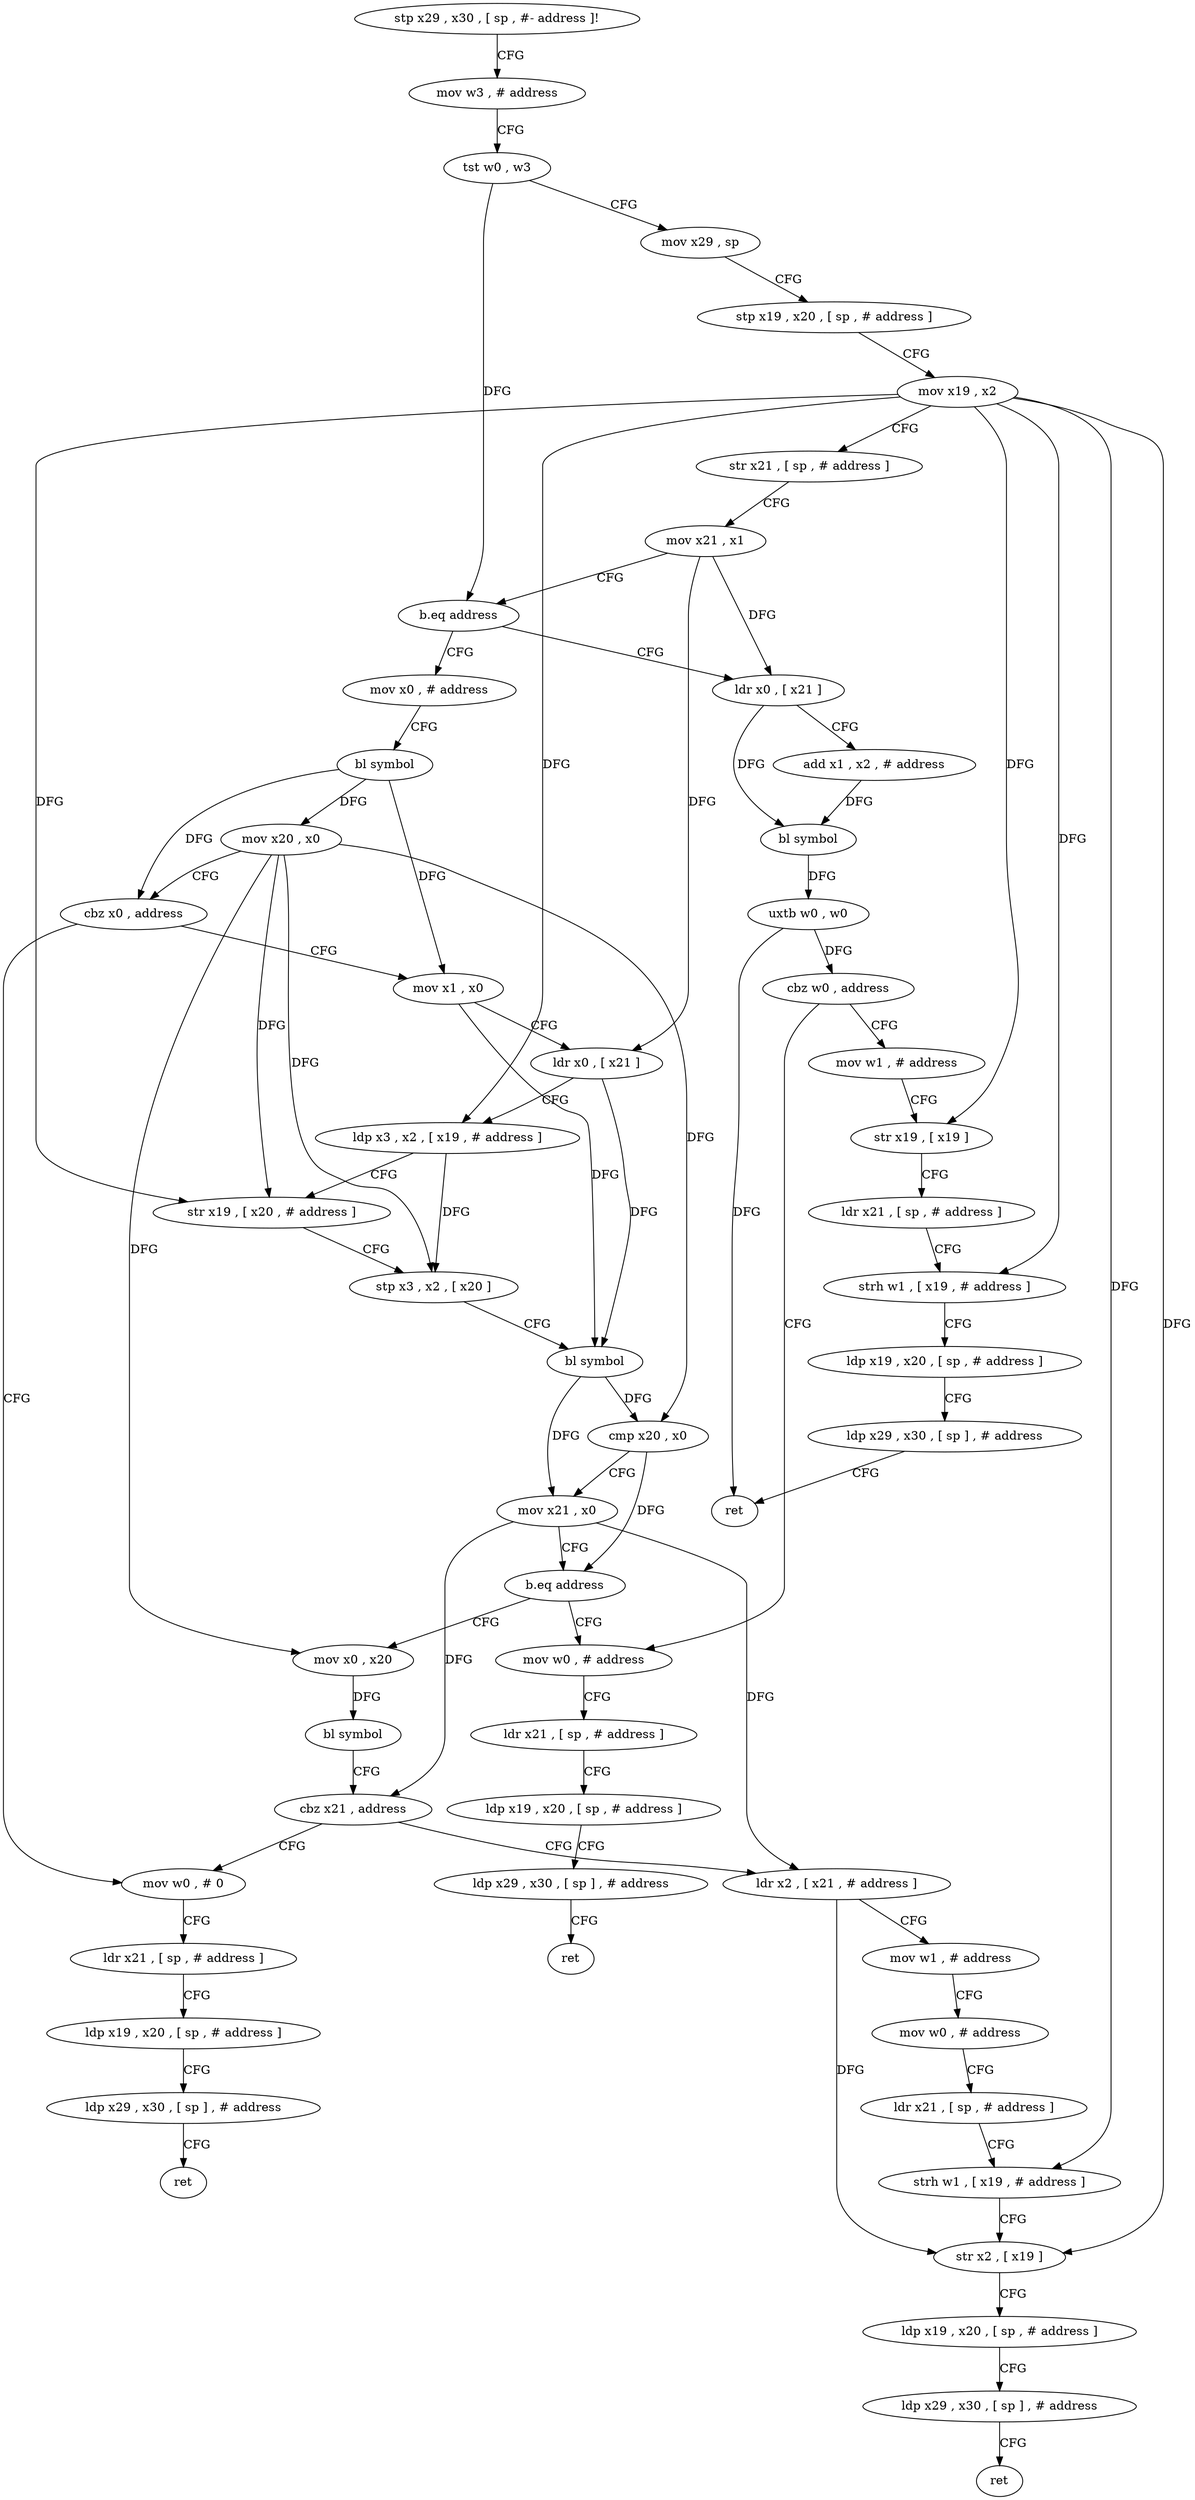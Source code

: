 digraph "func" {
"4276072" [label = "stp x29 , x30 , [ sp , #- address ]!" ]
"4276076" [label = "mov w3 , # address" ]
"4276080" [label = "tst w0 , w3" ]
"4276084" [label = "mov x29 , sp" ]
"4276088" [label = "stp x19 , x20 , [ sp , # address ]" ]
"4276092" [label = "mov x19 , x2" ]
"4276096" [label = "str x21 , [ sp , # address ]" ]
"4276100" [label = "mov x21 , x1" ]
"4276104" [label = "b.eq address" ]
"4276208" [label = "ldr x0 , [ x21 ]" ]
"4276108" [label = "mov x0 , # address" ]
"4276212" [label = "add x1 , x2 , # address" ]
"4276216" [label = "bl symbol" ]
"4276220" [label = "uxtb w0 , w0" ]
"4276224" [label = "cbz w0 , address" ]
"4276256" [label = "mov w0 , # address" ]
"4276228" [label = "mov w1 , # address" ]
"4276112" [label = "bl symbol" ]
"4276116" [label = "mov x20 , x0" ]
"4276120" [label = "cbz x0 , address" ]
"4276280" [label = "mov w0 , # 0" ]
"4276124" [label = "mov x1 , x0" ]
"4276260" [label = "ldr x21 , [ sp , # address ]" ]
"4276264" [label = "ldp x19 , x20 , [ sp , # address ]" ]
"4276268" [label = "ldp x29 , x30 , [ sp ] , # address" ]
"4276272" [label = "ret" ]
"4276232" [label = "str x19 , [ x19 ]" ]
"4276236" [label = "ldr x21 , [ sp , # address ]" ]
"4276240" [label = "strh w1 , [ x19 , # address ]" ]
"4276244" [label = "ldp x19 , x20 , [ sp , # address ]" ]
"4276248" [label = "ldp x29 , x30 , [ sp ] , # address" ]
"4276252" [label = "ret" ]
"4276284" [label = "ldr x21 , [ sp , # address ]" ]
"4276288" [label = "ldp x19 , x20 , [ sp , # address ]" ]
"4276292" [label = "ldp x29 , x30 , [ sp ] , # address" ]
"4276296" [label = "ret" ]
"4276128" [label = "ldr x0 , [ x21 ]" ]
"4276132" [label = "ldp x3 , x2 , [ x19 , # address ]" ]
"4276136" [label = "str x19 , [ x20 , # address ]" ]
"4276140" [label = "stp x3 , x2 , [ x20 ]" ]
"4276144" [label = "bl symbol" ]
"4276148" [label = "cmp x20 , x0" ]
"4276152" [label = "mov x21 , x0" ]
"4276156" [label = "b.eq address" ]
"4276160" [label = "mov x0 , x20" ]
"4276164" [label = "bl symbol" ]
"4276168" [label = "cbz x21 , address" ]
"4276172" [label = "ldr x2 , [ x21 , # address ]" ]
"4276176" [label = "mov w1 , # address" ]
"4276180" [label = "mov w0 , # address" ]
"4276184" [label = "ldr x21 , [ sp , # address ]" ]
"4276188" [label = "strh w1 , [ x19 , # address ]" ]
"4276192" [label = "str x2 , [ x19 ]" ]
"4276196" [label = "ldp x19 , x20 , [ sp , # address ]" ]
"4276200" [label = "ldp x29 , x30 , [ sp ] , # address" ]
"4276204" [label = "ret" ]
"4276072" -> "4276076" [ label = "CFG" ]
"4276076" -> "4276080" [ label = "CFG" ]
"4276080" -> "4276084" [ label = "CFG" ]
"4276080" -> "4276104" [ label = "DFG" ]
"4276084" -> "4276088" [ label = "CFG" ]
"4276088" -> "4276092" [ label = "CFG" ]
"4276092" -> "4276096" [ label = "CFG" ]
"4276092" -> "4276232" [ label = "DFG" ]
"4276092" -> "4276240" [ label = "DFG" ]
"4276092" -> "4276132" [ label = "DFG" ]
"4276092" -> "4276136" [ label = "DFG" ]
"4276092" -> "4276188" [ label = "DFG" ]
"4276092" -> "4276192" [ label = "DFG" ]
"4276096" -> "4276100" [ label = "CFG" ]
"4276100" -> "4276104" [ label = "CFG" ]
"4276100" -> "4276208" [ label = "DFG" ]
"4276100" -> "4276128" [ label = "DFG" ]
"4276104" -> "4276208" [ label = "CFG" ]
"4276104" -> "4276108" [ label = "CFG" ]
"4276208" -> "4276212" [ label = "CFG" ]
"4276208" -> "4276216" [ label = "DFG" ]
"4276108" -> "4276112" [ label = "CFG" ]
"4276212" -> "4276216" [ label = "DFG" ]
"4276216" -> "4276220" [ label = "DFG" ]
"4276220" -> "4276224" [ label = "DFG" ]
"4276220" -> "4276252" [ label = "DFG" ]
"4276224" -> "4276256" [ label = "CFG" ]
"4276224" -> "4276228" [ label = "CFG" ]
"4276256" -> "4276260" [ label = "CFG" ]
"4276228" -> "4276232" [ label = "CFG" ]
"4276112" -> "4276116" [ label = "DFG" ]
"4276112" -> "4276120" [ label = "DFG" ]
"4276112" -> "4276124" [ label = "DFG" ]
"4276116" -> "4276120" [ label = "CFG" ]
"4276116" -> "4276136" [ label = "DFG" ]
"4276116" -> "4276140" [ label = "DFG" ]
"4276116" -> "4276148" [ label = "DFG" ]
"4276116" -> "4276160" [ label = "DFG" ]
"4276120" -> "4276280" [ label = "CFG" ]
"4276120" -> "4276124" [ label = "CFG" ]
"4276280" -> "4276284" [ label = "CFG" ]
"4276124" -> "4276128" [ label = "CFG" ]
"4276124" -> "4276144" [ label = "DFG" ]
"4276260" -> "4276264" [ label = "CFG" ]
"4276264" -> "4276268" [ label = "CFG" ]
"4276268" -> "4276272" [ label = "CFG" ]
"4276232" -> "4276236" [ label = "CFG" ]
"4276236" -> "4276240" [ label = "CFG" ]
"4276240" -> "4276244" [ label = "CFG" ]
"4276244" -> "4276248" [ label = "CFG" ]
"4276248" -> "4276252" [ label = "CFG" ]
"4276284" -> "4276288" [ label = "CFG" ]
"4276288" -> "4276292" [ label = "CFG" ]
"4276292" -> "4276296" [ label = "CFG" ]
"4276128" -> "4276132" [ label = "CFG" ]
"4276128" -> "4276144" [ label = "DFG" ]
"4276132" -> "4276136" [ label = "CFG" ]
"4276132" -> "4276140" [ label = "DFG" ]
"4276136" -> "4276140" [ label = "CFG" ]
"4276140" -> "4276144" [ label = "CFG" ]
"4276144" -> "4276148" [ label = "DFG" ]
"4276144" -> "4276152" [ label = "DFG" ]
"4276148" -> "4276152" [ label = "CFG" ]
"4276148" -> "4276156" [ label = "DFG" ]
"4276152" -> "4276156" [ label = "CFG" ]
"4276152" -> "4276168" [ label = "DFG" ]
"4276152" -> "4276172" [ label = "DFG" ]
"4276156" -> "4276256" [ label = "CFG" ]
"4276156" -> "4276160" [ label = "CFG" ]
"4276160" -> "4276164" [ label = "DFG" ]
"4276164" -> "4276168" [ label = "CFG" ]
"4276168" -> "4276280" [ label = "CFG" ]
"4276168" -> "4276172" [ label = "CFG" ]
"4276172" -> "4276176" [ label = "CFG" ]
"4276172" -> "4276192" [ label = "DFG" ]
"4276176" -> "4276180" [ label = "CFG" ]
"4276180" -> "4276184" [ label = "CFG" ]
"4276184" -> "4276188" [ label = "CFG" ]
"4276188" -> "4276192" [ label = "CFG" ]
"4276192" -> "4276196" [ label = "CFG" ]
"4276196" -> "4276200" [ label = "CFG" ]
"4276200" -> "4276204" [ label = "CFG" ]
}
